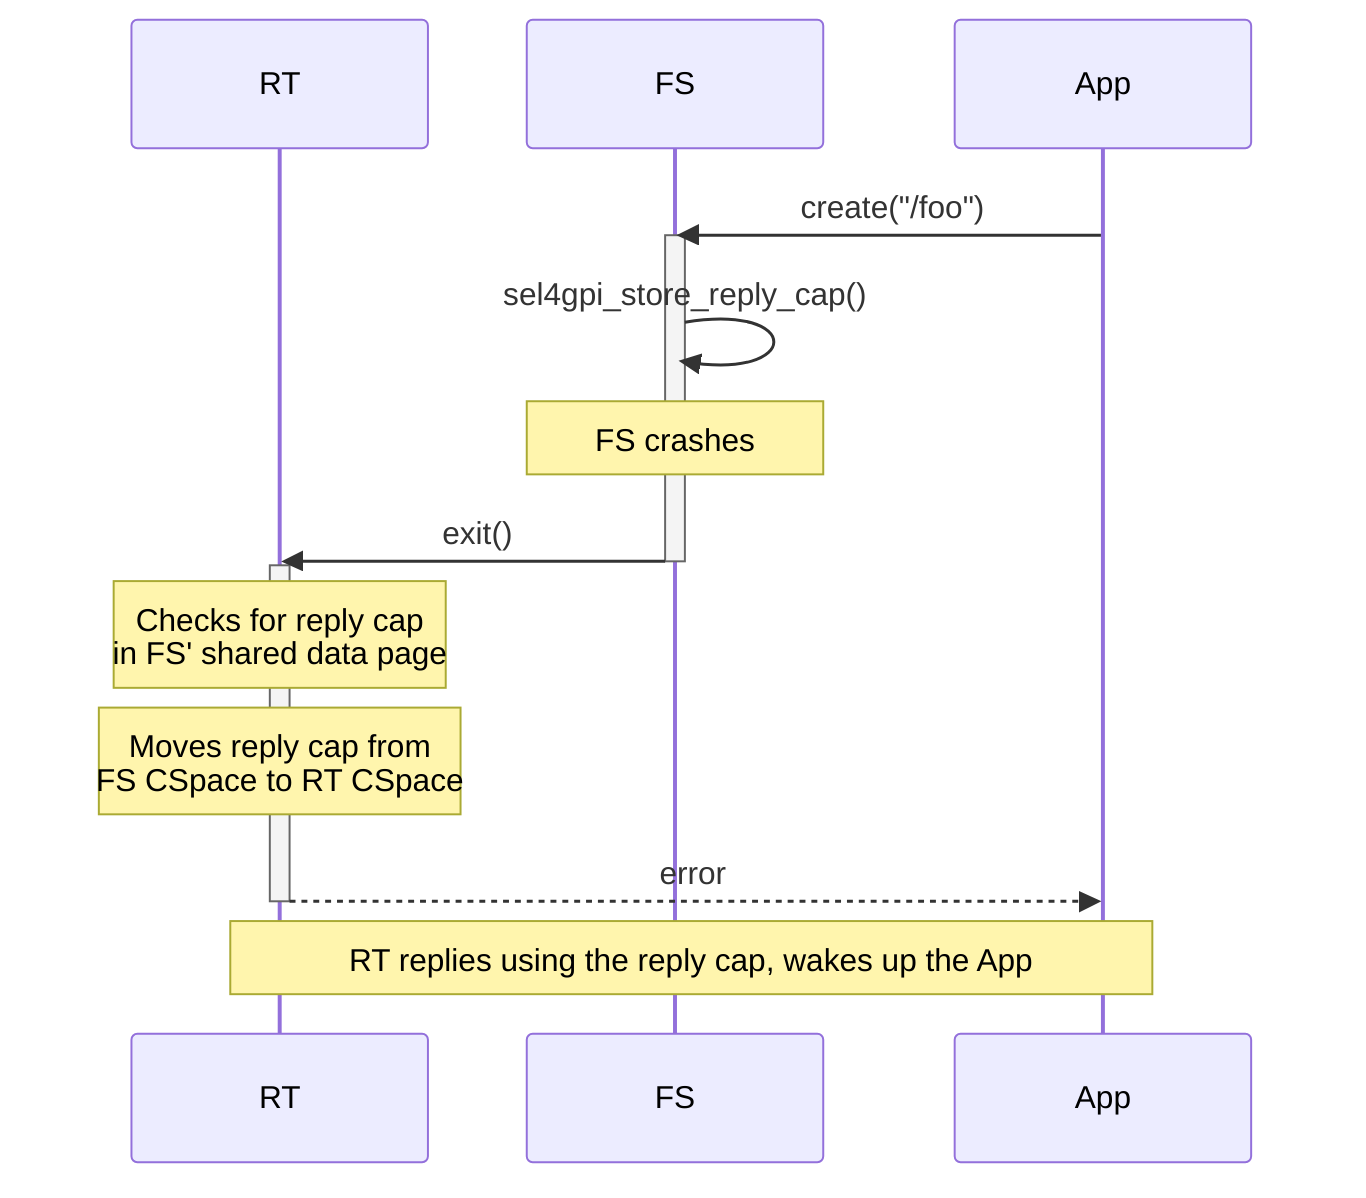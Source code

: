 sequenceDiagram
    participant RT
    participant FS
    participant App

    App->>FS: create("/foo")
    activate FS
    FS->>FS: sel4gpi_store_reply_cap()
    note over FS: FS crashes
    FS->>RT: exit()
    deactivate FS
    activate RT
    note over RT: Checks for reply cap <br> in FS' shared data page
    note over RT: Moves reply cap from <br> FS CSpace to RT CSpace
    RT-->>App: error
    deactivate RT
    note over RT, App: RT replies using the reply cap, wakes up the App